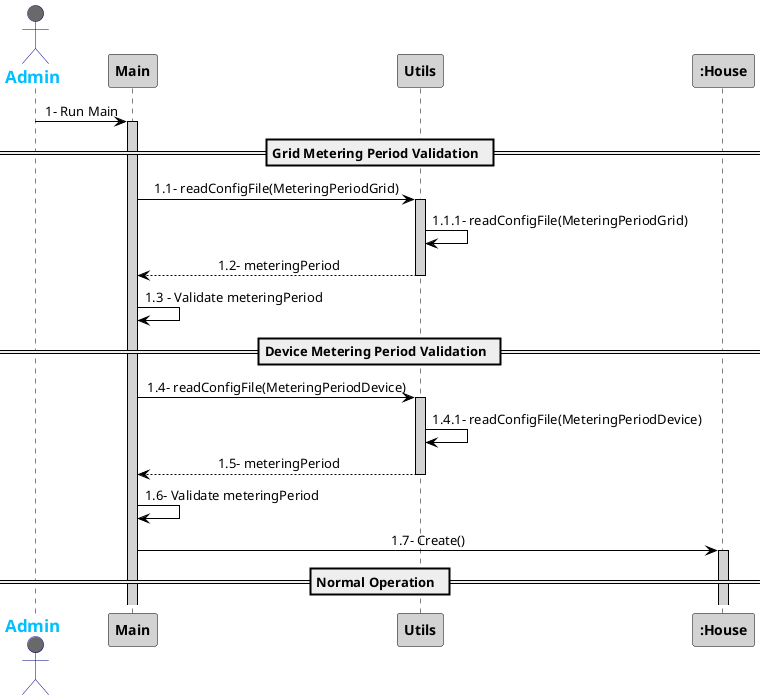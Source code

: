 @startuml
skinparam sequenceMessageAlign center
skinparam sequence {
	ArrowColor Black
	ActorBorderColor DarkBlue
	LifeLineBorderColor black
	LifeLineBackgroundColor LightGrey

	ParticipantBorderColor Black
	ParticipantBackgroundColor LightGrey
	ParticipantFontStyle Bold

	ActorBackgroundColor DimGrey
	ActorFontColor DeepSkyBlue
	ActorFontStyle Bold
	ActorFontSize 17
	ActorFontName Aapex
}

actor Admin
Admin -> Main : 1- Run Main
activate Main
== Grid Metering Period Validation  ==
Main -> Utils : 1.1- readConfigFile(MeteringPeriodGrid)
activate Utils
Utils -> Utils : 1.1.1- readConfigFile(MeteringPeriodGrid)
Utils --> Main : 1.2- meteringPeriod
deactivate Utils
Main -> Main : 1.3 - Validate meteringPeriod
== Device Metering Period Validation  ==
Main -> Utils : 1.4- readConfigFile(MeteringPeriodDevice)
activate Utils
Utils -> Utils : 1.4.1- readConfigFile(MeteringPeriodDevice)
Utils --> Main : 1.5- meteringPeriod
deactivate Utils
Main -> Main : 1.6- Validate meteringPeriod

Main -> ":House" : 1.7- Create()
activate ":House"
== Normal Operation  ==



@enduml